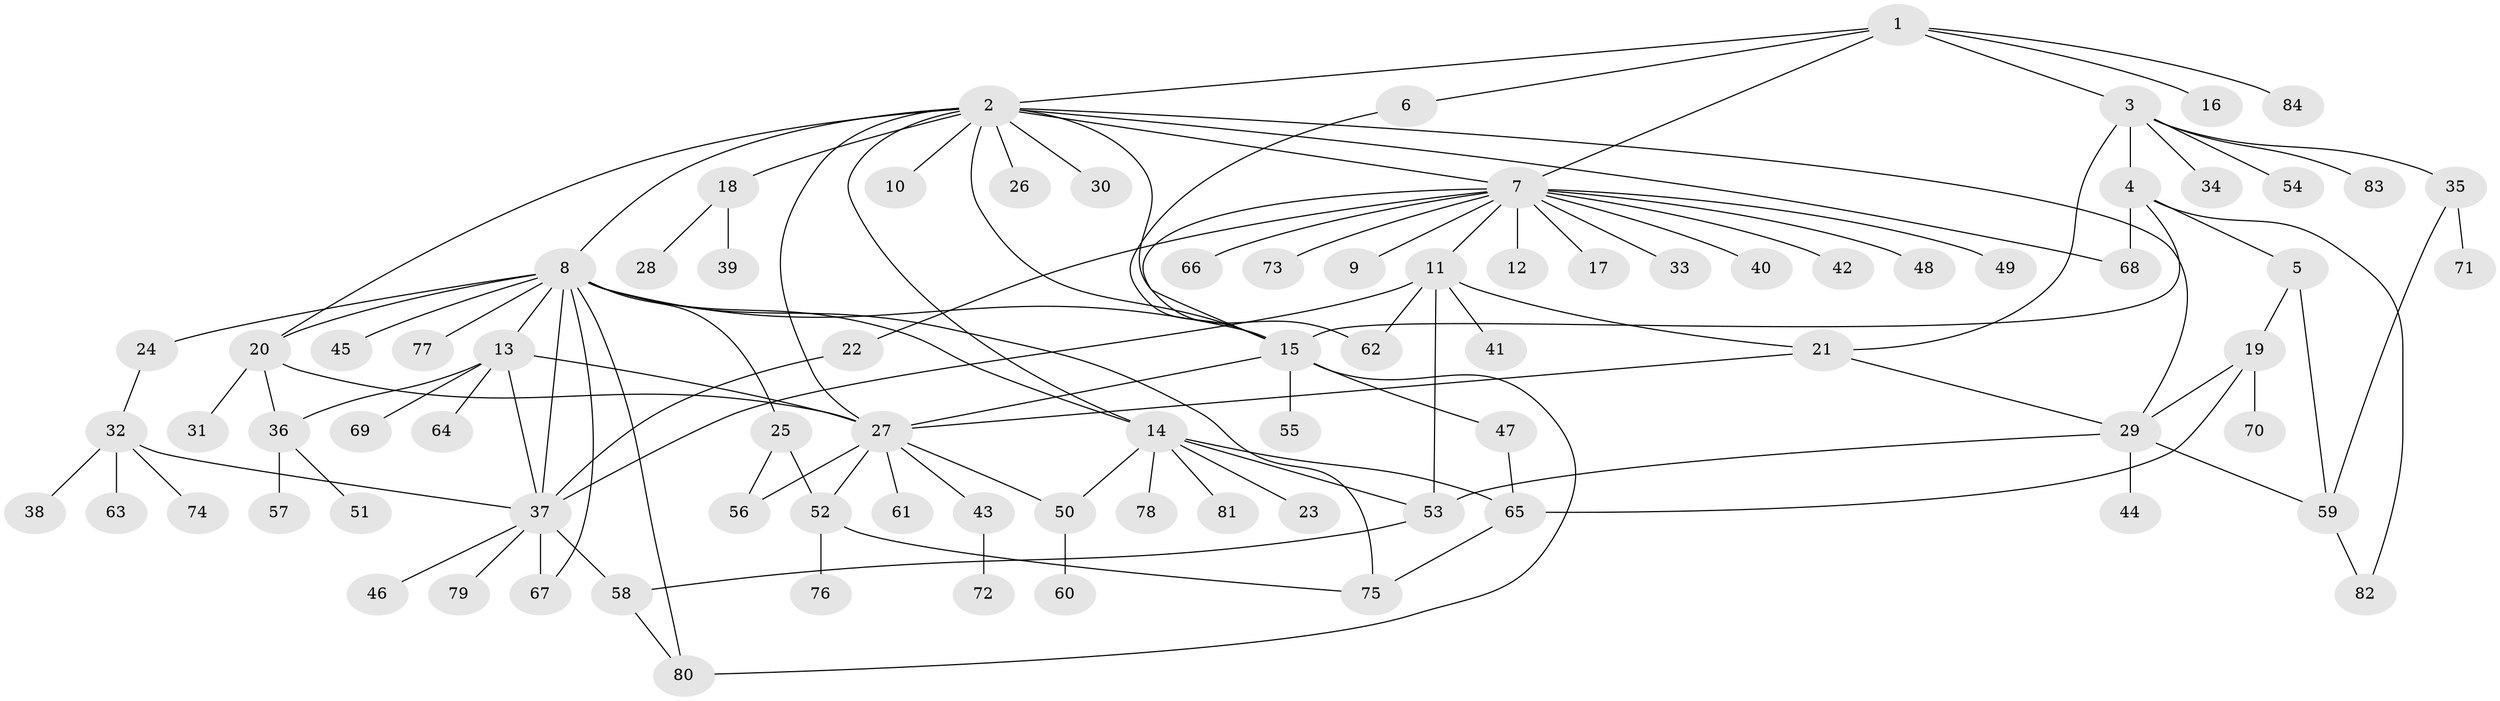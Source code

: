 // Generated by graph-tools (version 1.1) at 2025/47/03/09/25 04:47:27]
// undirected, 84 vertices, 120 edges
graph export_dot {
graph [start="1"]
  node [color=gray90,style=filled];
  1;
  2;
  3;
  4;
  5;
  6;
  7;
  8;
  9;
  10;
  11;
  12;
  13;
  14;
  15;
  16;
  17;
  18;
  19;
  20;
  21;
  22;
  23;
  24;
  25;
  26;
  27;
  28;
  29;
  30;
  31;
  32;
  33;
  34;
  35;
  36;
  37;
  38;
  39;
  40;
  41;
  42;
  43;
  44;
  45;
  46;
  47;
  48;
  49;
  50;
  51;
  52;
  53;
  54;
  55;
  56;
  57;
  58;
  59;
  60;
  61;
  62;
  63;
  64;
  65;
  66;
  67;
  68;
  69;
  70;
  71;
  72;
  73;
  74;
  75;
  76;
  77;
  78;
  79;
  80;
  81;
  82;
  83;
  84;
  1 -- 2;
  1 -- 3;
  1 -- 6;
  1 -- 7;
  1 -- 16;
  1 -- 84;
  2 -- 7;
  2 -- 8;
  2 -- 10;
  2 -- 14;
  2 -- 15;
  2 -- 18;
  2 -- 20;
  2 -- 26;
  2 -- 27;
  2 -- 29;
  2 -- 30;
  2 -- 62;
  2 -- 68;
  3 -- 4;
  3 -- 21;
  3 -- 34;
  3 -- 35;
  3 -- 54;
  3 -- 83;
  4 -- 5;
  4 -- 15;
  4 -- 68;
  4 -- 82;
  5 -- 19;
  5 -- 59;
  6 -- 15;
  7 -- 9;
  7 -- 11;
  7 -- 12;
  7 -- 15;
  7 -- 17;
  7 -- 22;
  7 -- 33;
  7 -- 40;
  7 -- 42;
  7 -- 48;
  7 -- 49;
  7 -- 66;
  7 -- 73;
  8 -- 13;
  8 -- 14;
  8 -- 15;
  8 -- 20;
  8 -- 24;
  8 -- 25;
  8 -- 37;
  8 -- 45;
  8 -- 67;
  8 -- 75;
  8 -- 77;
  8 -- 80;
  11 -- 21;
  11 -- 37;
  11 -- 41;
  11 -- 53;
  11 -- 62;
  13 -- 27;
  13 -- 36;
  13 -- 37;
  13 -- 64;
  13 -- 69;
  14 -- 23;
  14 -- 50;
  14 -- 53;
  14 -- 65;
  14 -- 78;
  14 -- 81;
  15 -- 27;
  15 -- 47;
  15 -- 55;
  15 -- 80;
  18 -- 28;
  18 -- 39;
  19 -- 29;
  19 -- 65;
  19 -- 70;
  20 -- 27;
  20 -- 31;
  20 -- 36;
  21 -- 27;
  21 -- 29;
  22 -- 37;
  24 -- 32;
  25 -- 52;
  25 -- 56;
  27 -- 43;
  27 -- 50;
  27 -- 52;
  27 -- 56;
  27 -- 61;
  29 -- 44;
  29 -- 53;
  29 -- 59;
  32 -- 37;
  32 -- 38;
  32 -- 63;
  32 -- 74;
  35 -- 59;
  35 -- 71;
  36 -- 51;
  36 -- 57;
  37 -- 46;
  37 -- 58;
  37 -- 67;
  37 -- 79;
  43 -- 72;
  47 -- 65;
  50 -- 60;
  52 -- 75;
  52 -- 76;
  53 -- 58;
  58 -- 80;
  59 -- 82;
  65 -- 75;
}
